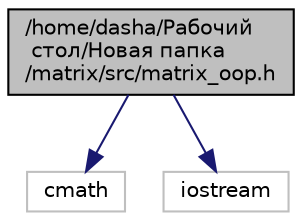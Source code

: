 digraph "/home/dasha/Рабочий стол/Новая папка/matrix/src/matrix_oop.h"
{
 // LATEX_PDF_SIZE
  edge [fontname="Helvetica",fontsize="10",labelfontname="Helvetica",labelfontsize="10"];
  node [fontname="Helvetica",fontsize="10",shape=record];
  Node1 [label="/home/dasha/Рабочий\l стол/Новая папка\l/matrix/src/matrix_oop.h",height=0.2,width=0.4,color="black", fillcolor="grey75", style="filled", fontcolor="black",tooltip="Header file with discription of methods in project Matrix."];
  Node1 -> Node2 [color="midnightblue",fontsize="10",style="solid",fontname="Helvetica"];
  Node2 [label="cmath",height=0.2,width=0.4,color="grey75", fillcolor="white", style="filled",tooltip=" "];
  Node1 -> Node3 [color="midnightblue",fontsize="10",style="solid",fontname="Helvetica"];
  Node3 [label="iostream",height=0.2,width=0.4,color="grey75", fillcolor="white", style="filled",tooltip=" "];
}
